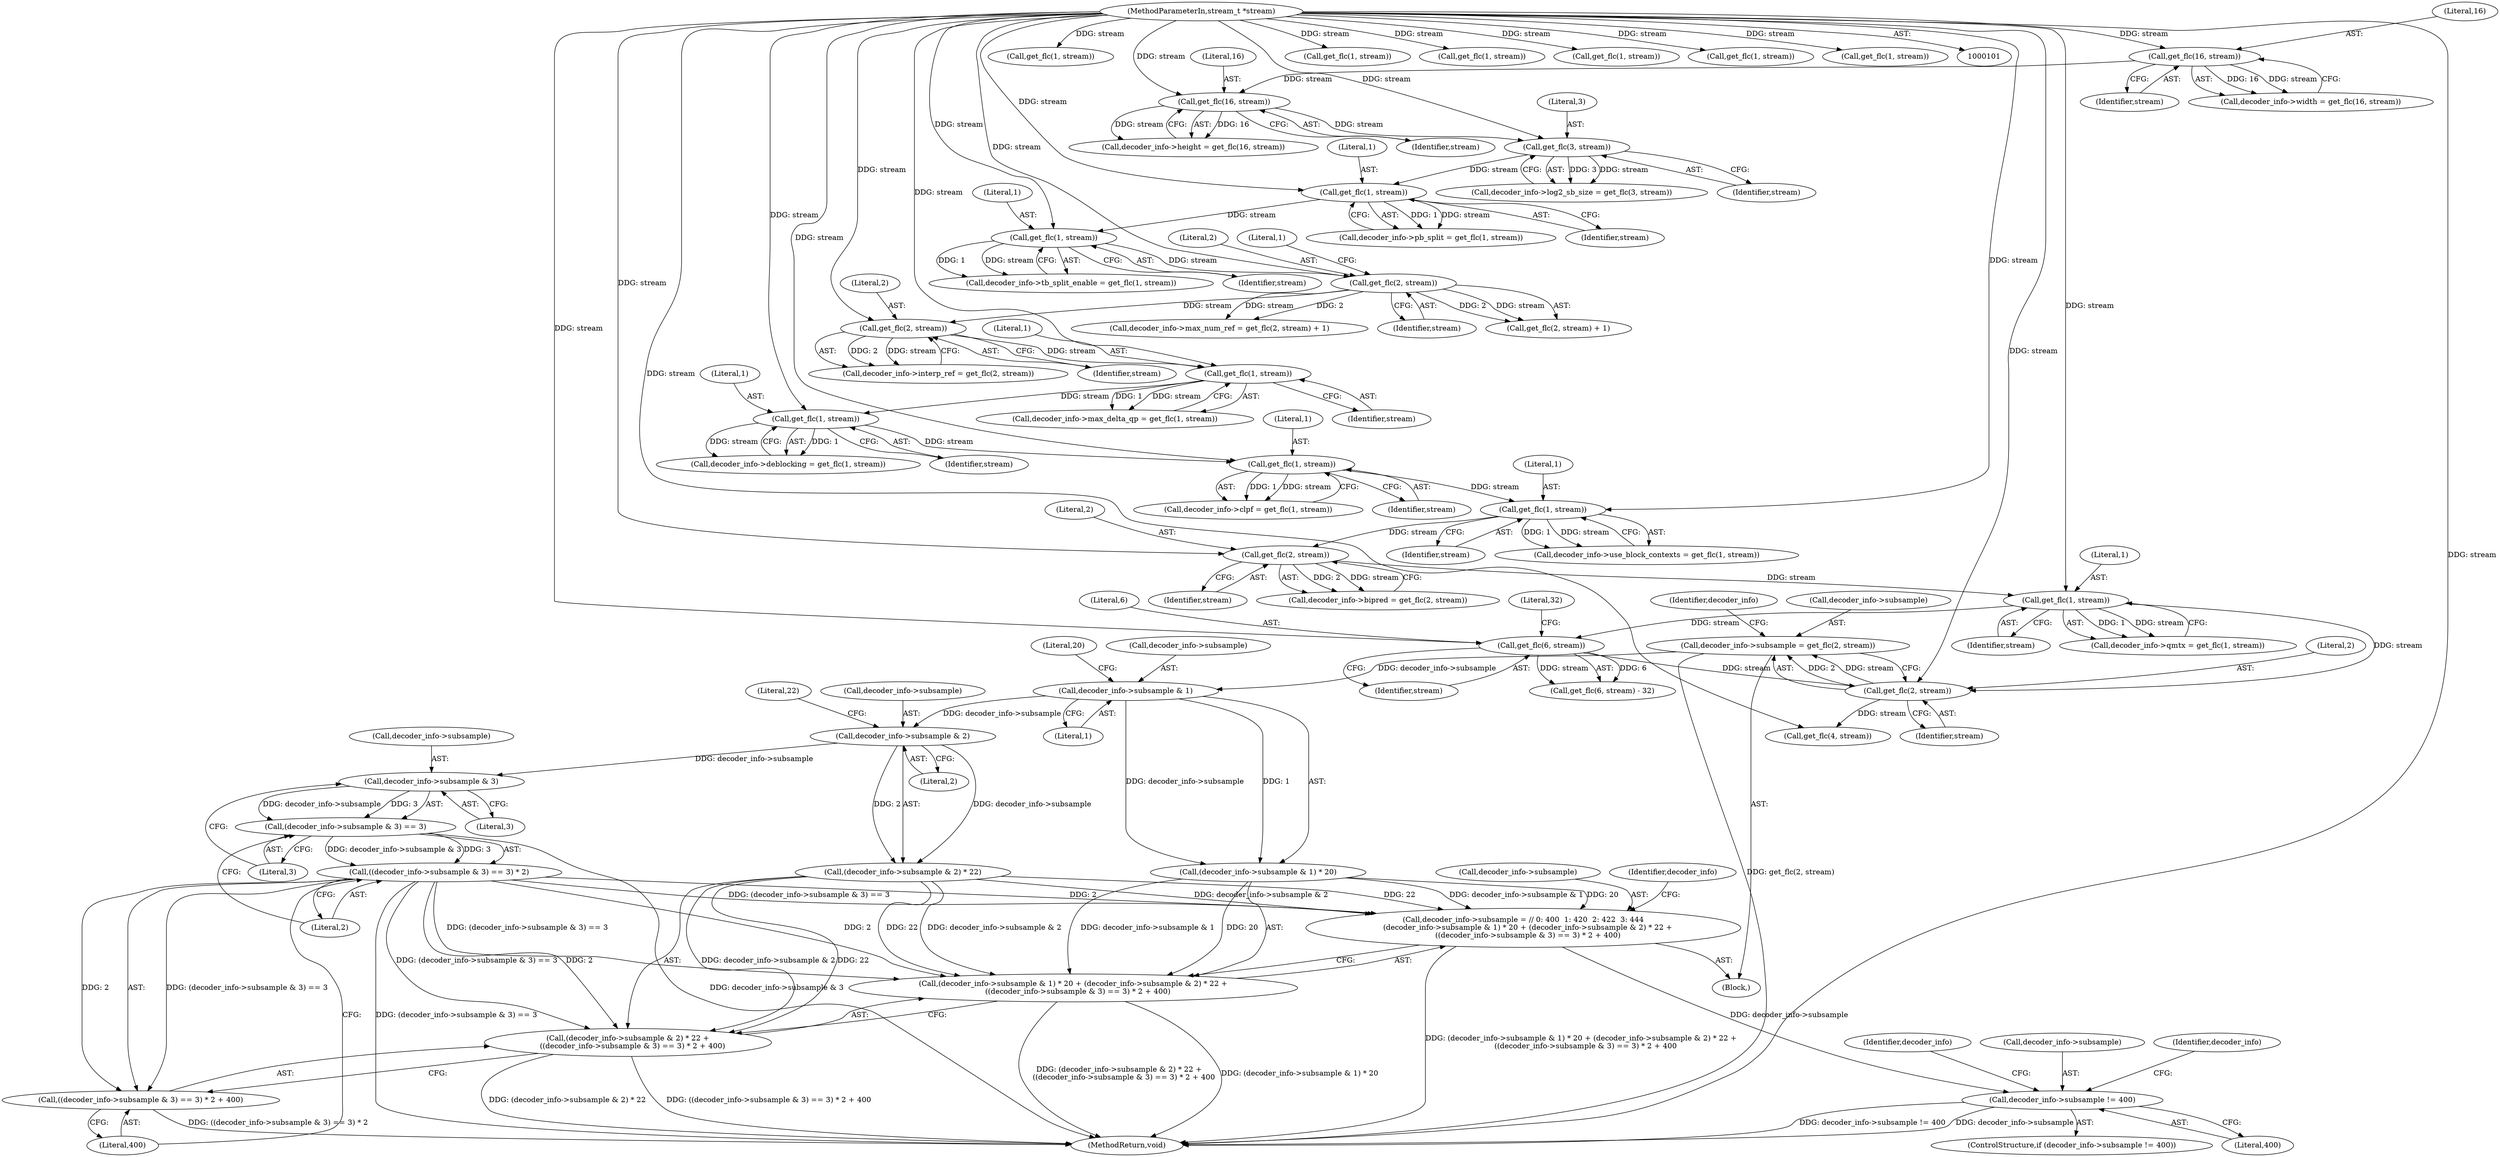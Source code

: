 digraph "0_thor_18de8f9f0762c3a542b1122589edb8af859d9813_0@pointer" {
"1000254" [label="(Call,decoder_info->subsample & 3)"];
"1000245" [label="(Call,decoder_info->subsample & 2)"];
"1000237" [label="(Call,decoder_info->subsample & 1)"];
"1000224" [label="(Call,decoder_info->subsample = get_flc(2, stream))"];
"1000228" [label="(Call,get_flc(2, stream))"];
"1000207" [label="(Call,get_flc(1, stream))"];
"1000200" [label="(Call,get_flc(2, stream))"];
"1000193" [label="(Call,get_flc(1, stream))"];
"1000186" [label="(Call,get_flc(1, stream))"];
"1000179" [label="(Call,get_flc(1, stream))"];
"1000172" [label="(Call,get_flc(1, stream))"];
"1000165" [label="(Call,get_flc(2, stream))"];
"1000157" [label="(Call,get_flc(2, stream))"];
"1000149" [label="(Call,get_flc(1, stream))"];
"1000142" [label="(Call,get_flc(1, stream))"];
"1000123" [label="(Call,get_flc(3, stream))"];
"1000116" [label="(Call,get_flc(16, stream))"];
"1000109" [label="(Call,get_flc(16, stream))"];
"1000103" [label="(MethodParameterIn,stream_t *stream)"];
"1000220" [label="(Call,get_flc(6, stream))"];
"1000253" [label="(Call,(decoder_info->subsample & 3) == 3)"];
"1000252" [label="(Call,((decoder_info->subsample & 3) == 3) * 2)"];
"1000231" [label="(Call,decoder_info->subsample = // 0: 400  1: 420  2: 422  3: 444\n    (decoder_info->subsample & 1) * 20 + (decoder_info->subsample & 2) * 22 +\n    ((decoder_info->subsample & 3) == 3) * 2 + 400)"];
"1000270" [label="(Call,decoder_info->subsample != 400)"];
"1000235" [label="(Call,(decoder_info->subsample & 1) * 20 + (decoder_info->subsample & 2) * 22 +\n    ((decoder_info->subsample & 3) == 3) * 2 + 400)"];
"1000243" [label="(Call,(decoder_info->subsample & 2) * 22 +\n    ((decoder_info->subsample & 3) == 3) * 2 + 400)"];
"1000251" [label="(Call,((decoder_info->subsample & 3) == 3) * 2 + 400)"];
"1000202" [label="(Identifier,stream)"];
"1000208" [label="(Literal,1)"];
"1000182" [label="(Call,decoder_info->clpf = get_flc(1, stream))"];
"1000250" [label="(Literal,22)"];
"1000112" [label="(Call,decoder_info->height = get_flc(16, stream))"];
"1000194" [label="(Literal,1)"];
"1000278" [label="(Identifier,decoder_info)"];
"1000222" [label="(Identifier,stream)"];
"1000236" [label="(Call,(decoder_info->subsample & 1) * 20)"];
"1000161" [label="(Call,decoder_info->interp_ref = get_flc(2, stream))"];
"1000152" [label="(Call,decoder_info->max_num_ref = get_flc(2, stream) + 1)"];
"1000111" [label="(Identifier,stream)"];
"1000260" [label="(Literal,2)"];
"1000193" [label="(Call,get_flc(1, stream))"];
"1000253" [label="(Call,(decoder_info->subsample & 3) == 3)"];
"1000188" [label="(Identifier,stream)"];
"1000165" [label="(Call,get_flc(2, stream))"];
"1000249" [label="(Literal,2)"];
"1000105" [label="(Call,decoder_info->width = get_flc(16, stream))"];
"1000117" [label="(Literal,16)"];
"1000143" [label="(Literal,1)"];
"1000167" [label="(Identifier,stream)"];
"1000195" [label="(Identifier,stream)"];
"1000337" [label="(Call,get_flc(1, stream))"];
"1000173" [label="(Literal,1)"];
"1000159" [label="(Identifier,stream)"];
"1000238" [label="(Call,decoder_info->subsample)"];
"1000166" [label="(Literal,2)"];
"1000158" [label="(Literal,2)"];
"1000251" [label="(Call,((decoder_info->subsample & 3) == 3) * 2 + 400)"];
"1000241" [label="(Literal,1)"];
"1000340" [label="(MethodReturn,void)"];
"1000174" [label="(Identifier,stream)"];
"1000232" [label="(Call,decoder_info->subsample)"];
"1000269" [label="(ControlStructure,if (decoder_info->subsample != 400))"];
"1000151" [label="(Identifier,stream)"];
"1000119" [label="(Call,decoder_info->log2_sb_size = get_flc(3, stream))"];
"1000189" [label="(Call,decoder_info->use_block_contexts = get_flc(1, stream))"];
"1000172" [label="(Call,get_flc(1, stream))"];
"1000261" [label="(Literal,400)"];
"1000233" [label="(Identifier,decoder_info)"];
"1000123" [label="(Call,get_flc(3, stream))"];
"1000266" [label="(Call,get_flc(4, stream))"];
"1000160" [label="(Literal,1)"];
"1000271" [label="(Call,decoder_info->subsample)"];
"1000280" [label="(Call,get_flc(1, stream))"];
"1000231" [label="(Call,decoder_info->subsample = // 0: 400  1: 420  2: 422  3: 444\n    (decoder_info->subsample & 1) * 20 + (decoder_info->subsample & 2) * 22 +\n    ((decoder_info->subsample & 3) == 3) * 2 + 400)"];
"1000196" [label="(Call,decoder_info->bipred = get_flc(2, stream))"];
"1000149" [label="(Call,get_flc(1, stream))"];
"1000156" [label="(Call,get_flc(2, stream) + 1)"];
"1000221" [label="(Literal,6)"];
"1000144" [label="(Identifier,stream)"];
"1000201" [label="(Literal,2)"];
"1000150" [label="(Literal,1)"];
"1000125" [label="(Identifier,stream)"];
"1000258" [label="(Literal,3)"];
"1000138" [label="(Call,decoder_info->pb_split = get_flc(1, stream))"];
"1000179" [label="(Call,get_flc(1, stream))"];
"1000246" [label="(Call,decoder_info->subsample)"];
"1000220" [label="(Call,get_flc(6, stream))"];
"1000142" [label="(Call,get_flc(1, stream))"];
"1000223" [label="(Literal,32)"];
"1000320" [label="(Call,get_flc(1, stream))"];
"1000207" [label="(Call,get_flc(1, stream))"];
"1000252" [label="(Call,((decoder_info->subsample & 3) == 3) * 2)"];
"1000116" [label="(Call,get_flc(16, stream))"];
"1000124" [label="(Literal,3)"];
"1000225" [label="(Call,decoder_info->subsample)"];
"1000118" [label="(Identifier,stream)"];
"1000292" [label="(Identifier,decoder_info)"];
"1000219" [label="(Call,get_flc(6, stream) - 32)"];
"1000203" [label="(Call,decoder_info->qmtx = get_flc(1, stream))"];
"1000157" [label="(Call,get_flc(2, stream))"];
"1000287" [label="(Call,get_flc(1, stream))"];
"1000244" [label="(Call,(decoder_info->subsample & 2) * 22)"];
"1000230" [label="(Identifier,stream)"];
"1000264" [label="(Identifier,decoder_info)"];
"1000104" [label="(Block,)"];
"1000295" [label="(Call,get_flc(1, stream))"];
"1000200" [label="(Call,get_flc(2, stream))"];
"1000242" [label="(Literal,20)"];
"1000312" [label="(Call,get_flc(1, stream))"];
"1000259" [label="(Literal,3)"];
"1000274" [label="(Literal,400)"];
"1000209" [label="(Identifier,stream)"];
"1000110" [label="(Literal,16)"];
"1000270" [label="(Call,decoder_info->subsample != 400)"];
"1000224" [label="(Call,decoder_info->subsample = get_flc(2, stream))"];
"1000255" [label="(Call,decoder_info->subsample)"];
"1000175" [label="(Call,decoder_info->deblocking = get_flc(1, stream))"];
"1000235" [label="(Call,(decoder_info->subsample & 1) * 20 + (decoder_info->subsample & 2) * 22 +\n    ((decoder_info->subsample & 3) == 3) * 2 + 400)"];
"1000228" [label="(Call,get_flc(2, stream))"];
"1000187" [label="(Literal,1)"];
"1000109" [label="(Call,get_flc(16, stream))"];
"1000254" [label="(Call,decoder_info->subsample & 3)"];
"1000237" [label="(Call,decoder_info->subsample & 1)"];
"1000145" [label="(Call,decoder_info->tb_split_enable = get_flc(1, stream))"];
"1000245" [label="(Call,decoder_info->subsample & 2)"];
"1000103" [label="(MethodParameterIn,stream_t *stream)"];
"1000180" [label="(Literal,1)"];
"1000243" [label="(Call,(decoder_info->subsample & 2) * 22 +\n    ((decoder_info->subsample & 3) == 3) * 2 + 400)"];
"1000229" [label="(Literal,2)"];
"1000168" [label="(Call,decoder_info->max_delta_qp = get_flc(1, stream))"];
"1000181" [label="(Identifier,stream)"];
"1000186" [label="(Call,get_flc(1, stream))"];
"1000254" -> "1000253"  [label="AST: "];
"1000254" -> "1000258"  [label="CFG: "];
"1000255" -> "1000254"  [label="AST: "];
"1000258" -> "1000254"  [label="AST: "];
"1000259" -> "1000254"  [label="CFG: "];
"1000254" -> "1000253"  [label="DDG: decoder_info->subsample"];
"1000254" -> "1000253"  [label="DDG: 3"];
"1000245" -> "1000254"  [label="DDG: decoder_info->subsample"];
"1000245" -> "1000244"  [label="AST: "];
"1000245" -> "1000249"  [label="CFG: "];
"1000246" -> "1000245"  [label="AST: "];
"1000249" -> "1000245"  [label="AST: "];
"1000250" -> "1000245"  [label="CFG: "];
"1000245" -> "1000244"  [label="DDG: decoder_info->subsample"];
"1000245" -> "1000244"  [label="DDG: 2"];
"1000237" -> "1000245"  [label="DDG: decoder_info->subsample"];
"1000237" -> "1000236"  [label="AST: "];
"1000237" -> "1000241"  [label="CFG: "];
"1000238" -> "1000237"  [label="AST: "];
"1000241" -> "1000237"  [label="AST: "];
"1000242" -> "1000237"  [label="CFG: "];
"1000237" -> "1000236"  [label="DDG: decoder_info->subsample"];
"1000237" -> "1000236"  [label="DDG: 1"];
"1000224" -> "1000237"  [label="DDG: decoder_info->subsample"];
"1000224" -> "1000104"  [label="AST: "];
"1000224" -> "1000228"  [label="CFG: "];
"1000225" -> "1000224"  [label="AST: "];
"1000228" -> "1000224"  [label="AST: "];
"1000233" -> "1000224"  [label="CFG: "];
"1000224" -> "1000340"  [label="DDG: get_flc(2, stream)"];
"1000228" -> "1000224"  [label="DDG: 2"];
"1000228" -> "1000224"  [label="DDG: stream"];
"1000228" -> "1000230"  [label="CFG: "];
"1000229" -> "1000228"  [label="AST: "];
"1000230" -> "1000228"  [label="AST: "];
"1000207" -> "1000228"  [label="DDG: stream"];
"1000220" -> "1000228"  [label="DDG: stream"];
"1000103" -> "1000228"  [label="DDG: stream"];
"1000228" -> "1000266"  [label="DDG: stream"];
"1000207" -> "1000203"  [label="AST: "];
"1000207" -> "1000209"  [label="CFG: "];
"1000208" -> "1000207"  [label="AST: "];
"1000209" -> "1000207"  [label="AST: "];
"1000203" -> "1000207"  [label="CFG: "];
"1000207" -> "1000203"  [label="DDG: 1"];
"1000207" -> "1000203"  [label="DDG: stream"];
"1000200" -> "1000207"  [label="DDG: stream"];
"1000103" -> "1000207"  [label="DDG: stream"];
"1000207" -> "1000220"  [label="DDG: stream"];
"1000200" -> "1000196"  [label="AST: "];
"1000200" -> "1000202"  [label="CFG: "];
"1000201" -> "1000200"  [label="AST: "];
"1000202" -> "1000200"  [label="AST: "];
"1000196" -> "1000200"  [label="CFG: "];
"1000200" -> "1000196"  [label="DDG: 2"];
"1000200" -> "1000196"  [label="DDG: stream"];
"1000193" -> "1000200"  [label="DDG: stream"];
"1000103" -> "1000200"  [label="DDG: stream"];
"1000193" -> "1000189"  [label="AST: "];
"1000193" -> "1000195"  [label="CFG: "];
"1000194" -> "1000193"  [label="AST: "];
"1000195" -> "1000193"  [label="AST: "];
"1000189" -> "1000193"  [label="CFG: "];
"1000193" -> "1000189"  [label="DDG: 1"];
"1000193" -> "1000189"  [label="DDG: stream"];
"1000186" -> "1000193"  [label="DDG: stream"];
"1000103" -> "1000193"  [label="DDG: stream"];
"1000186" -> "1000182"  [label="AST: "];
"1000186" -> "1000188"  [label="CFG: "];
"1000187" -> "1000186"  [label="AST: "];
"1000188" -> "1000186"  [label="AST: "];
"1000182" -> "1000186"  [label="CFG: "];
"1000186" -> "1000182"  [label="DDG: 1"];
"1000186" -> "1000182"  [label="DDG: stream"];
"1000179" -> "1000186"  [label="DDG: stream"];
"1000103" -> "1000186"  [label="DDG: stream"];
"1000179" -> "1000175"  [label="AST: "];
"1000179" -> "1000181"  [label="CFG: "];
"1000180" -> "1000179"  [label="AST: "];
"1000181" -> "1000179"  [label="AST: "];
"1000175" -> "1000179"  [label="CFG: "];
"1000179" -> "1000175"  [label="DDG: 1"];
"1000179" -> "1000175"  [label="DDG: stream"];
"1000172" -> "1000179"  [label="DDG: stream"];
"1000103" -> "1000179"  [label="DDG: stream"];
"1000172" -> "1000168"  [label="AST: "];
"1000172" -> "1000174"  [label="CFG: "];
"1000173" -> "1000172"  [label="AST: "];
"1000174" -> "1000172"  [label="AST: "];
"1000168" -> "1000172"  [label="CFG: "];
"1000172" -> "1000168"  [label="DDG: 1"];
"1000172" -> "1000168"  [label="DDG: stream"];
"1000165" -> "1000172"  [label="DDG: stream"];
"1000103" -> "1000172"  [label="DDG: stream"];
"1000165" -> "1000161"  [label="AST: "];
"1000165" -> "1000167"  [label="CFG: "];
"1000166" -> "1000165"  [label="AST: "];
"1000167" -> "1000165"  [label="AST: "];
"1000161" -> "1000165"  [label="CFG: "];
"1000165" -> "1000161"  [label="DDG: 2"];
"1000165" -> "1000161"  [label="DDG: stream"];
"1000157" -> "1000165"  [label="DDG: stream"];
"1000103" -> "1000165"  [label="DDG: stream"];
"1000157" -> "1000156"  [label="AST: "];
"1000157" -> "1000159"  [label="CFG: "];
"1000158" -> "1000157"  [label="AST: "];
"1000159" -> "1000157"  [label="AST: "];
"1000160" -> "1000157"  [label="CFG: "];
"1000157" -> "1000152"  [label="DDG: 2"];
"1000157" -> "1000152"  [label="DDG: stream"];
"1000157" -> "1000156"  [label="DDG: 2"];
"1000157" -> "1000156"  [label="DDG: stream"];
"1000149" -> "1000157"  [label="DDG: stream"];
"1000103" -> "1000157"  [label="DDG: stream"];
"1000149" -> "1000145"  [label="AST: "];
"1000149" -> "1000151"  [label="CFG: "];
"1000150" -> "1000149"  [label="AST: "];
"1000151" -> "1000149"  [label="AST: "];
"1000145" -> "1000149"  [label="CFG: "];
"1000149" -> "1000145"  [label="DDG: 1"];
"1000149" -> "1000145"  [label="DDG: stream"];
"1000142" -> "1000149"  [label="DDG: stream"];
"1000103" -> "1000149"  [label="DDG: stream"];
"1000142" -> "1000138"  [label="AST: "];
"1000142" -> "1000144"  [label="CFG: "];
"1000143" -> "1000142"  [label="AST: "];
"1000144" -> "1000142"  [label="AST: "];
"1000138" -> "1000142"  [label="CFG: "];
"1000142" -> "1000138"  [label="DDG: 1"];
"1000142" -> "1000138"  [label="DDG: stream"];
"1000123" -> "1000142"  [label="DDG: stream"];
"1000103" -> "1000142"  [label="DDG: stream"];
"1000123" -> "1000119"  [label="AST: "];
"1000123" -> "1000125"  [label="CFG: "];
"1000124" -> "1000123"  [label="AST: "];
"1000125" -> "1000123"  [label="AST: "];
"1000119" -> "1000123"  [label="CFG: "];
"1000123" -> "1000119"  [label="DDG: 3"];
"1000123" -> "1000119"  [label="DDG: stream"];
"1000116" -> "1000123"  [label="DDG: stream"];
"1000103" -> "1000123"  [label="DDG: stream"];
"1000116" -> "1000112"  [label="AST: "];
"1000116" -> "1000118"  [label="CFG: "];
"1000117" -> "1000116"  [label="AST: "];
"1000118" -> "1000116"  [label="AST: "];
"1000112" -> "1000116"  [label="CFG: "];
"1000116" -> "1000112"  [label="DDG: 16"];
"1000116" -> "1000112"  [label="DDG: stream"];
"1000109" -> "1000116"  [label="DDG: stream"];
"1000103" -> "1000116"  [label="DDG: stream"];
"1000109" -> "1000105"  [label="AST: "];
"1000109" -> "1000111"  [label="CFG: "];
"1000110" -> "1000109"  [label="AST: "];
"1000111" -> "1000109"  [label="AST: "];
"1000105" -> "1000109"  [label="CFG: "];
"1000109" -> "1000105"  [label="DDG: 16"];
"1000109" -> "1000105"  [label="DDG: stream"];
"1000103" -> "1000109"  [label="DDG: stream"];
"1000103" -> "1000101"  [label="AST: "];
"1000103" -> "1000340"  [label="DDG: stream"];
"1000103" -> "1000220"  [label="DDG: stream"];
"1000103" -> "1000266"  [label="DDG: stream"];
"1000103" -> "1000280"  [label="DDG: stream"];
"1000103" -> "1000287"  [label="DDG: stream"];
"1000103" -> "1000295"  [label="DDG: stream"];
"1000103" -> "1000312"  [label="DDG: stream"];
"1000103" -> "1000320"  [label="DDG: stream"];
"1000103" -> "1000337"  [label="DDG: stream"];
"1000220" -> "1000219"  [label="AST: "];
"1000220" -> "1000222"  [label="CFG: "];
"1000221" -> "1000220"  [label="AST: "];
"1000222" -> "1000220"  [label="AST: "];
"1000223" -> "1000220"  [label="CFG: "];
"1000220" -> "1000219"  [label="DDG: 6"];
"1000220" -> "1000219"  [label="DDG: stream"];
"1000253" -> "1000252"  [label="AST: "];
"1000253" -> "1000259"  [label="CFG: "];
"1000259" -> "1000253"  [label="AST: "];
"1000260" -> "1000253"  [label="CFG: "];
"1000253" -> "1000340"  [label="DDG: decoder_info->subsample & 3"];
"1000253" -> "1000252"  [label="DDG: decoder_info->subsample & 3"];
"1000253" -> "1000252"  [label="DDG: 3"];
"1000252" -> "1000251"  [label="AST: "];
"1000252" -> "1000260"  [label="CFG: "];
"1000260" -> "1000252"  [label="AST: "];
"1000261" -> "1000252"  [label="CFG: "];
"1000252" -> "1000340"  [label="DDG: (decoder_info->subsample & 3) == 3"];
"1000252" -> "1000231"  [label="DDG: (decoder_info->subsample & 3) == 3"];
"1000252" -> "1000231"  [label="DDG: 2"];
"1000252" -> "1000235"  [label="DDG: (decoder_info->subsample & 3) == 3"];
"1000252" -> "1000235"  [label="DDG: 2"];
"1000252" -> "1000243"  [label="DDG: (decoder_info->subsample & 3) == 3"];
"1000252" -> "1000243"  [label="DDG: 2"];
"1000252" -> "1000251"  [label="DDG: (decoder_info->subsample & 3) == 3"];
"1000252" -> "1000251"  [label="DDG: 2"];
"1000231" -> "1000104"  [label="AST: "];
"1000231" -> "1000235"  [label="CFG: "];
"1000232" -> "1000231"  [label="AST: "];
"1000235" -> "1000231"  [label="AST: "];
"1000264" -> "1000231"  [label="CFG: "];
"1000231" -> "1000340"  [label="DDG: (decoder_info->subsample & 1) * 20 + (decoder_info->subsample & 2) * 22 +\n    ((decoder_info->subsample & 3) == 3) * 2 + 400"];
"1000236" -> "1000231"  [label="DDG: decoder_info->subsample & 1"];
"1000236" -> "1000231"  [label="DDG: 20"];
"1000244" -> "1000231"  [label="DDG: decoder_info->subsample & 2"];
"1000244" -> "1000231"  [label="DDG: 22"];
"1000231" -> "1000270"  [label="DDG: decoder_info->subsample"];
"1000270" -> "1000269"  [label="AST: "];
"1000270" -> "1000274"  [label="CFG: "];
"1000271" -> "1000270"  [label="AST: "];
"1000274" -> "1000270"  [label="AST: "];
"1000278" -> "1000270"  [label="CFG: "];
"1000292" -> "1000270"  [label="CFG: "];
"1000270" -> "1000340"  [label="DDG: decoder_info->subsample != 400"];
"1000270" -> "1000340"  [label="DDG: decoder_info->subsample"];
"1000235" -> "1000243"  [label="CFG: "];
"1000236" -> "1000235"  [label="AST: "];
"1000243" -> "1000235"  [label="AST: "];
"1000235" -> "1000340"  [label="DDG: (decoder_info->subsample & 1) * 20"];
"1000235" -> "1000340"  [label="DDG: (decoder_info->subsample & 2) * 22 +\n    ((decoder_info->subsample & 3) == 3) * 2 + 400"];
"1000236" -> "1000235"  [label="DDG: decoder_info->subsample & 1"];
"1000236" -> "1000235"  [label="DDG: 20"];
"1000244" -> "1000235"  [label="DDG: decoder_info->subsample & 2"];
"1000244" -> "1000235"  [label="DDG: 22"];
"1000243" -> "1000251"  [label="CFG: "];
"1000244" -> "1000243"  [label="AST: "];
"1000251" -> "1000243"  [label="AST: "];
"1000243" -> "1000340"  [label="DDG: ((decoder_info->subsample & 3) == 3) * 2 + 400"];
"1000243" -> "1000340"  [label="DDG: (decoder_info->subsample & 2) * 22"];
"1000244" -> "1000243"  [label="DDG: decoder_info->subsample & 2"];
"1000244" -> "1000243"  [label="DDG: 22"];
"1000251" -> "1000261"  [label="CFG: "];
"1000261" -> "1000251"  [label="AST: "];
"1000251" -> "1000340"  [label="DDG: ((decoder_info->subsample & 3) == 3) * 2"];
}
